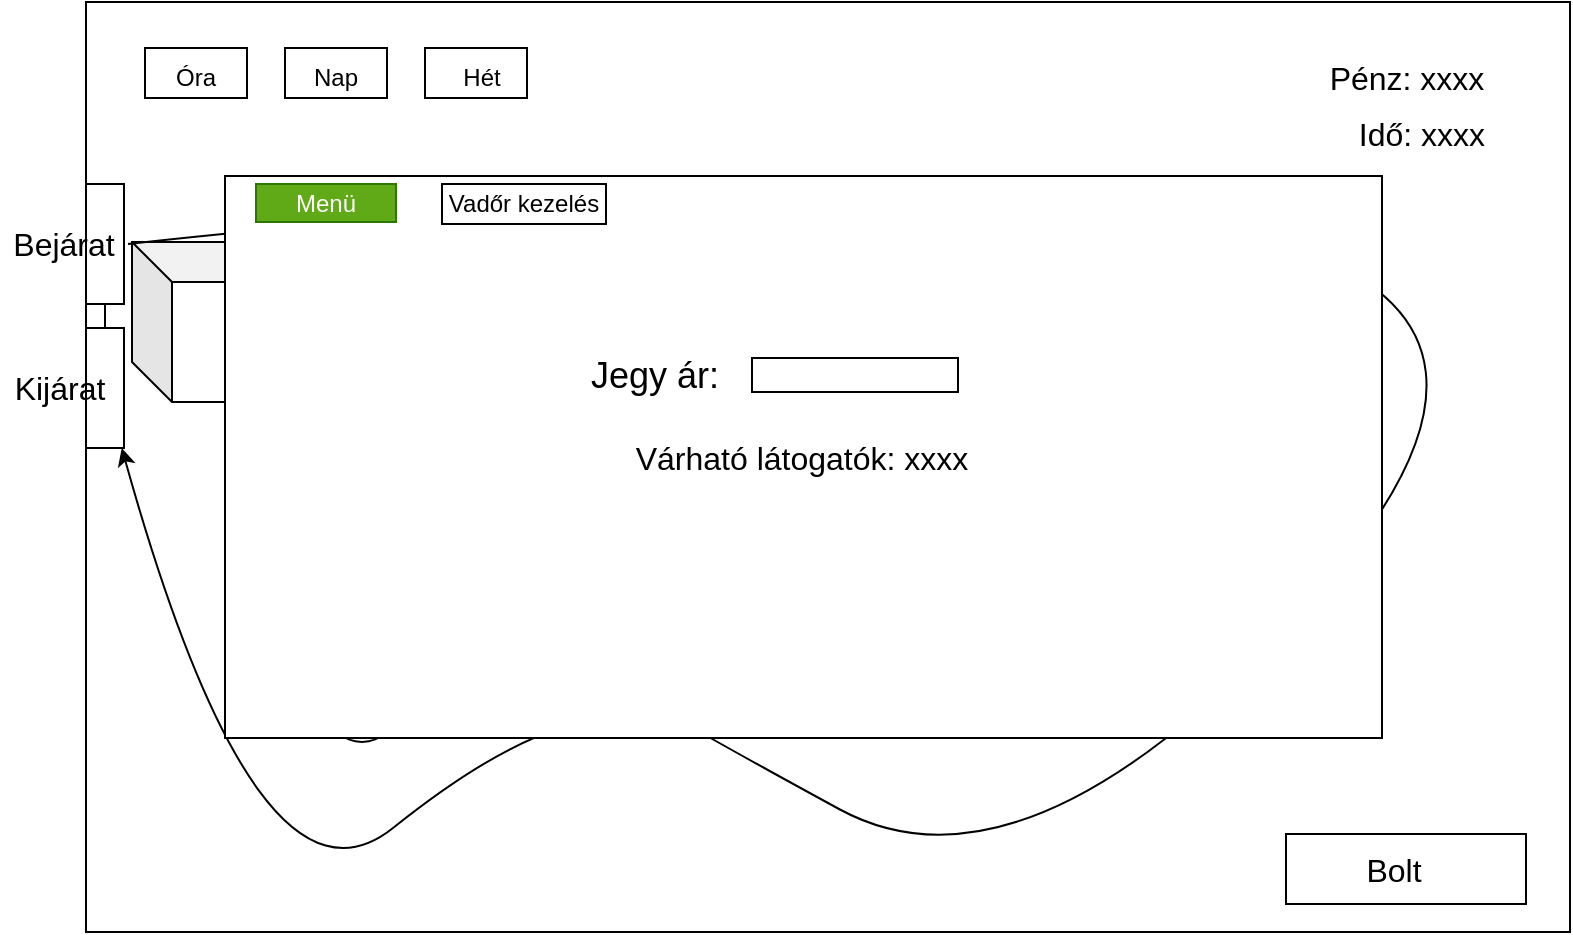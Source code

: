 <mxfile version="26.0.14">
  <diagram name="1 oldal" id="8onvP7ZYu2YLWH1zNORK">
    <mxGraphModel dx="1434" dy="728" grid="0" gridSize="10" guides="1" tooltips="1" connect="1" arrows="1" fold="1" page="1" pageScale="1" pageWidth="827" pageHeight="1169" math="0" shadow="0">
      <root>
        <mxCell id="0" />
        <mxCell id="1" parent="0" />
        <mxCell id="weiak06-HauMyqDTACX4-24" value="" style="rounded=0;whiteSpace=wrap;html=1;" vertex="1" parent="1">
          <mxGeometry x="60" y="47" width="742" height="465" as="geometry" />
        </mxCell>
        <mxCell id="weiak06-HauMyqDTACX4-39" value="" style="shape=cube;whiteSpace=wrap;html=1;boundedLbl=1;backgroundOutline=1;darkOpacity=0.05;darkOpacity2=0.1;" vertex="1" parent="1">
          <mxGeometry x="83" y="167" width="120" height="80" as="geometry" />
        </mxCell>
        <mxCell id="weiak06-HauMyqDTACX4-16" value="" style="rounded=0;whiteSpace=wrap;html=1;" vertex="1" parent="1">
          <mxGeometry x="660" y="463" width="120" height="35" as="geometry" />
        </mxCell>
        <mxCell id="weiak06-HauMyqDTACX4-17" value="" style="rounded=0;whiteSpace=wrap;html=1;" vertex="1" parent="1">
          <mxGeometry x="89.5" y="70" width="51" height="25" as="geometry" />
        </mxCell>
        <mxCell id="weiak06-HauMyqDTACX4-18" value="" style="rounded=0;whiteSpace=wrap;html=1;" vertex="1" parent="1">
          <mxGeometry x="159.5" y="70" width="51" height="25" as="geometry" />
        </mxCell>
        <mxCell id="weiak06-HauMyqDTACX4-19" value="" style="rounded=0;whiteSpace=wrap;html=1;" vertex="1" parent="1">
          <mxGeometry x="229.5" y="70" width="51" height="25" as="geometry" />
        </mxCell>
        <mxCell id="weiak06-HauMyqDTACX4-20" value="Óra" style="text;html=1;align=center;verticalAlign=middle;whiteSpace=wrap;rounded=0;" vertex="1" parent="1">
          <mxGeometry x="85" y="70" width="60" height="30" as="geometry" />
        </mxCell>
        <mxCell id="weiak06-HauMyqDTACX4-21" value="Nap" style="text;html=1;align=center;verticalAlign=middle;whiteSpace=wrap;rounded=0;" vertex="1" parent="1">
          <mxGeometry x="155" y="70" width="60" height="30" as="geometry" />
        </mxCell>
        <mxCell id="weiak06-HauMyqDTACX4-22" value="Hét" style="text;html=1;align=center;verticalAlign=middle;whiteSpace=wrap;rounded=0;" vertex="1" parent="1">
          <mxGeometry x="227.5" y="70" width="60" height="30" as="geometry" />
        </mxCell>
        <mxCell id="weiak06-HauMyqDTACX4-25" value="&lt;font style=&quot;font-size: 16px;&quot;&gt;Pénz: xxxx&lt;/font&gt;" style="text;html=1;align=center;verticalAlign=middle;whiteSpace=wrap;rounded=0;" vertex="1" parent="1">
          <mxGeometry x="668.5" y="70" width="103" height="30" as="geometry" />
        </mxCell>
        <mxCell id="weiak06-HauMyqDTACX4-27" value="&lt;font style=&quot;font-size: 16px;&quot;&gt;Idő: xxxx&lt;/font&gt;" style="text;html=1;align=center;verticalAlign=middle;whiteSpace=wrap;rounded=0;" vertex="1" parent="1">
          <mxGeometry x="668.5" y="98" width="117.5" height="30" as="geometry" />
        </mxCell>
        <mxCell id="weiak06-HauMyqDTACX4-28" value="" style="rounded=0;whiteSpace=wrap;html=1;" vertex="1" parent="1">
          <mxGeometry x="60" y="138" width="19" height="60" as="geometry" />
        </mxCell>
        <mxCell id="weiak06-HauMyqDTACX4-29" value="&lt;font style=&quot;font-size: 16px;&quot;&gt;Bejárat&lt;/font&gt;" style="text;html=1;align=center;verticalAlign=middle;whiteSpace=wrap;rounded=0;" vertex="1" parent="1">
          <mxGeometry x="19" y="153" width="60" height="30" as="geometry" />
        </mxCell>
        <mxCell id="weiak06-HauMyqDTACX4-30" value="" style="rounded=0;whiteSpace=wrap;html=1;" vertex="1" parent="1">
          <mxGeometry x="60" y="210" width="19" height="60" as="geometry" />
        </mxCell>
        <mxCell id="weiak06-HauMyqDTACX4-33" value="&lt;font style=&quot;font-size: 16px;&quot;&gt;Bolt&lt;/font&gt;" style="text;html=1;align=center;verticalAlign=middle;whiteSpace=wrap;rounded=0;" vertex="1" parent="1">
          <mxGeometry x="684" y="465.5" width="60" height="30" as="geometry" />
        </mxCell>
        <mxCell id="weiak06-HauMyqDTACX4-36" value="" style="curved=1;endArrow=classic;html=1;rounded=0;" edge="1" parent="1" target="weiak06-HauMyqDTACX4-30">
          <mxGeometry width="50" height="50" relative="1" as="geometry">
            <mxPoint x="81" y="168" as="sourcePoint" />
            <mxPoint x="131" y="118" as="targetPoint" />
            <Array as="points">
              <mxPoint x="486" y="124" />
              <mxPoint x="804" y="205" />
              <mxPoint x="529" y="501" />
              <mxPoint x="344" y="400" />
              <mxPoint x="362" y="406" />
              <mxPoint x="281" y="406" />
              <mxPoint x="146" y="514" />
            </Array>
          </mxGeometry>
        </mxCell>
        <mxCell id="weiak06-HauMyqDTACX4-37" value="" style="endArrow=none;html=1;rounded=0;entryX=0.5;entryY=1;entryDx=0;entryDy=0;exitX=0.5;exitY=0;exitDx=0;exitDy=0;" edge="1" parent="1" source="weiak06-HauMyqDTACX4-30" target="weiak06-HauMyqDTACX4-28">
          <mxGeometry width="50" height="50" relative="1" as="geometry">
            <mxPoint x="387" y="357" as="sourcePoint" />
            <mxPoint x="437" y="307" as="targetPoint" />
          </mxGeometry>
        </mxCell>
        <mxCell id="weiak06-HauMyqDTACX4-40" value="&lt;font style=&quot;font-size: 16px;&quot;&gt;Safari menü&lt;/font&gt;" style="text;html=1;align=center;verticalAlign=middle;whiteSpace=wrap;rounded=0;" vertex="1" parent="1">
          <mxGeometry x="126" y="201" width="60" height="30" as="geometry" />
        </mxCell>
        <mxCell id="weiak06-HauMyqDTACX4-31" value="&lt;font style=&quot;font-size: 16px;&quot;&gt;Kijárat&lt;/font&gt;" style="text;html=1;align=center;verticalAlign=middle;whiteSpace=wrap;rounded=0;" vertex="1" parent="1">
          <mxGeometry x="17" y="225" width="60" height="30" as="geometry" />
        </mxCell>
        <mxCell id="weiak06-HauMyqDTACX4-41" value="" style="ellipse;whiteSpace=wrap;html=1;aspect=fixed;" vertex="1" parent="1">
          <mxGeometry x="508" y="376" width="34" height="34" as="geometry" />
        </mxCell>
        <mxCell id="weiak06-HauMyqDTACX4-42" value="" style="ellipse;whiteSpace=wrap;html=1;aspect=fixed;" vertex="1" parent="1">
          <mxGeometry x="342" y="164" width="34" height="34" as="geometry" />
        </mxCell>
        <mxCell id="weiak06-HauMyqDTACX4-43" value="" style="ellipse;whiteSpace=wrap;html=1;aspect=fixed;" vertex="1" parent="1">
          <mxGeometry x="181" y="383" width="34" height="34" as="geometry" />
        </mxCell>
        <mxCell id="weiak06-HauMyqDTACX4-47" value="Töltő" style="text;html=1;align=center;verticalAlign=middle;whiteSpace=wrap;rounded=0;" vertex="1" parent="1">
          <mxGeometry x="335.5" y="168" width="47" height="30" as="geometry" />
        </mxCell>
        <mxCell id="weiak06-HauMyqDTACX4-48" value="Töltő" style="text;html=1;align=center;verticalAlign=middle;whiteSpace=wrap;rounded=0;" vertex="1" parent="1">
          <mxGeometry x="174.5" y="387" width="47" height="30" as="geometry" />
        </mxCell>
        <mxCell id="weiak06-HauMyqDTACX4-49" value="Töltő" style="text;html=1;align=center;verticalAlign=middle;whiteSpace=wrap;rounded=0;" vertex="1" parent="1">
          <mxGeometry x="498" y="380" width="47" height="30" as="geometry" />
        </mxCell>
        <mxCell id="weiak06-HauMyqDTACX4-50" value="" style="shape=tape;whiteSpace=wrap;html=1;rotation=0;" vertex="1" parent="1">
          <mxGeometry x="467" y="208" width="139.25" height="39" as="geometry" />
        </mxCell>
        <mxCell id="weiak06-HauMyqDTACX4-51" value="Folyó" style="text;html=1;align=center;verticalAlign=middle;whiteSpace=wrap;rounded=0;" vertex="1" parent="1">
          <mxGeometry x="495" y="217" width="60" height="30" as="geometry" />
        </mxCell>
        <mxCell id="weiak06-HauMyqDTACX4-52" value="" style="triangle;whiteSpace=wrap;html=1;rotation=-90;" vertex="1" parent="1">
          <mxGeometry x="247.25" y="294.75" width="33" height="43.5" as="geometry" />
        </mxCell>
        <mxCell id="weiak06-HauMyqDTACX4-53" value="" style="triangle;whiteSpace=wrap;html=1;rotation=-90;" vertex="1" parent="1">
          <mxGeometry x="276" y="298" width="33" height="43.5" as="geometry" />
        </mxCell>
        <mxCell id="weiak06-HauMyqDTACX4-54" value="" style="triangle;whiteSpace=wrap;html=1;rotation=-90;" vertex="1" parent="1">
          <mxGeometry x="263" y="286" width="33" height="43.5" as="geometry" />
        </mxCell>
        <mxCell id="weiak06-HauMyqDTACX4-56" value="Dombok" style="text;html=1;align=center;verticalAlign=middle;whiteSpace=wrap;rounded=0;" vertex="1" parent="1">
          <mxGeometry x="249.5" y="273" width="60" height="30" as="geometry" />
        </mxCell>
        <mxCell id="weiak06-HauMyqDTACX4-57" value="" style="ellipse;shape=cloud;whiteSpace=wrap;html=1;" vertex="1" parent="1">
          <mxGeometry x="457" y="309" width="77" height="35" as="geometry" />
        </mxCell>
        <mxCell id="weiak06-HauMyqDTACX4-58" value="Bokor" style="text;html=1;align=center;verticalAlign=middle;whiteSpace=wrap;rounded=0;" vertex="1" parent="1">
          <mxGeometry x="471" y="314" width="60" height="30" as="geometry" />
        </mxCell>
        <mxCell id="weiak06-HauMyqDTACX4-59" value="" style="rounded=0;whiteSpace=wrap;html=1;" vertex="1" parent="1">
          <mxGeometry x="129.5" y="134" width="578.5" height="281" as="geometry" />
        </mxCell>
        <mxCell id="weiak06-HauMyqDTACX4-104" value="Menü" style="rounded=0;whiteSpace=wrap;html=1;fillColor=#60a917;fontColor=#ffffff;strokeColor=#2D7600;" vertex="1" parent="1">
          <mxGeometry x="145" y="138" width="70" height="19" as="geometry" />
        </mxCell>
        <mxCell id="weiak06-HauMyqDTACX4-105" value="Vadőr kezelés" style="rounded=0;whiteSpace=wrap;html=1;" vertex="1" parent="1">
          <mxGeometry x="238" y="138" width="82" height="20" as="geometry" />
        </mxCell>
        <mxCell id="weiak06-HauMyqDTACX4-106" value="&lt;font style=&quot;font-size: 18px;&quot;&gt;Jegy ár:&lt;/font&gt;" style="text;html=1;align=center;verticalAlign=middle;whiteSpace=wrap;rounded=0;strokeWidth=1;" vertex="1" parent="1">
          <mxGeometry x="302" y="219" width="85" height="30" as="geometry" />
        </mxCell>
        <mxCell id="weiak06-HauMyqDTACX4-107" value="" style="rounded=0;whiteSpace=wrap;html=1;" vertex="1" parent="1">
          <mxGeometry x="393" y="225" width="103" height="17" as="geometry" />
        </mxCell>
        <mxCell id="weiak06-HauMyqDTACX4-108" value="&lt;font style=&quot;font-size: 16px;&quot;&gt;Várható látogatók: xxxx&lt;/font&gt;" style="text;html=1;align=center;verticalAlign=middle;whiteSpace=wrap;rounded=0;" vertex="1" parent="1">
          <mxGeometry x="305" y="259.5" width="226" height="30" as="geometry" />
        </mxCell>
      </root>
    </mxGraphModel>
  </diagram>
</mxfile>
